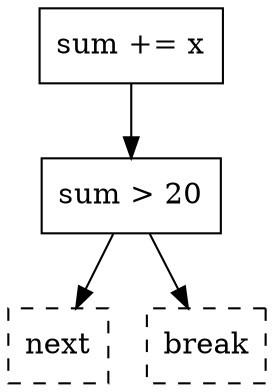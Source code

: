 digraph G {
{
node [width=0.5 shape=box]
add [label="sum += x"]
cond [label="sum > 20"]
passive [style=dashed label="next"]
break [style=dashed label="break"]
}
add -> cond
cond -> { passive break }
}

